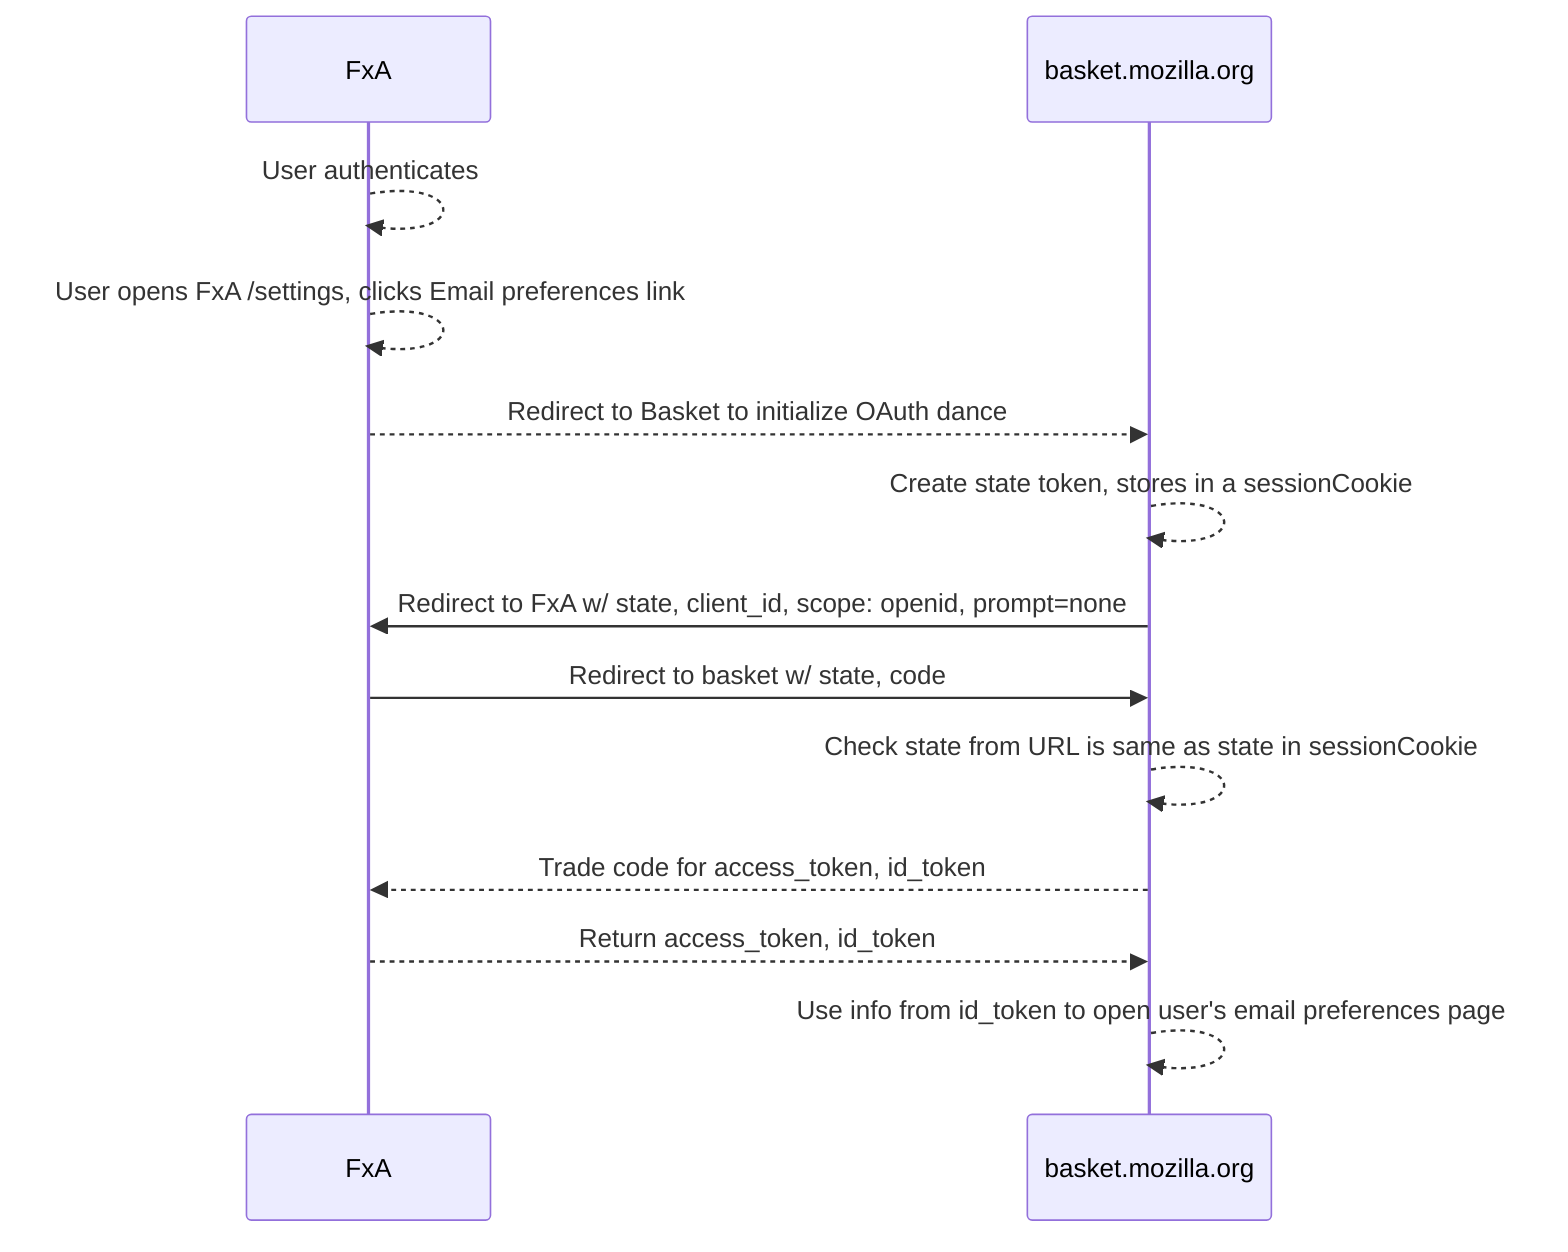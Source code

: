 sequenceDiagram
participant FxA as FxA
participant BA as basket.mozilla.org

FxA-->>FxA: User authenticates
FxA-->>FxA: User opens FxA /settings, clicks Email preferences link
FxA-->>BA: Redirect to Basket to initialize OAuth dance
BA-->>BA: Create state token, stores in a sessionCookie
BA->>FxA: Redirect to FxA w/ state, client_id, scope: openid, prompt=none
FxA->>BA: Redirect to basket w/ state, code
BA-->>BA: Check state from URL is same as state in sessionCookie
BA-->>FxA: Trade code for access_token, id_token
FxA-->>BA: Return access_token, id_token
BA-->>BA: Use info from id_token to open user's email preferences page